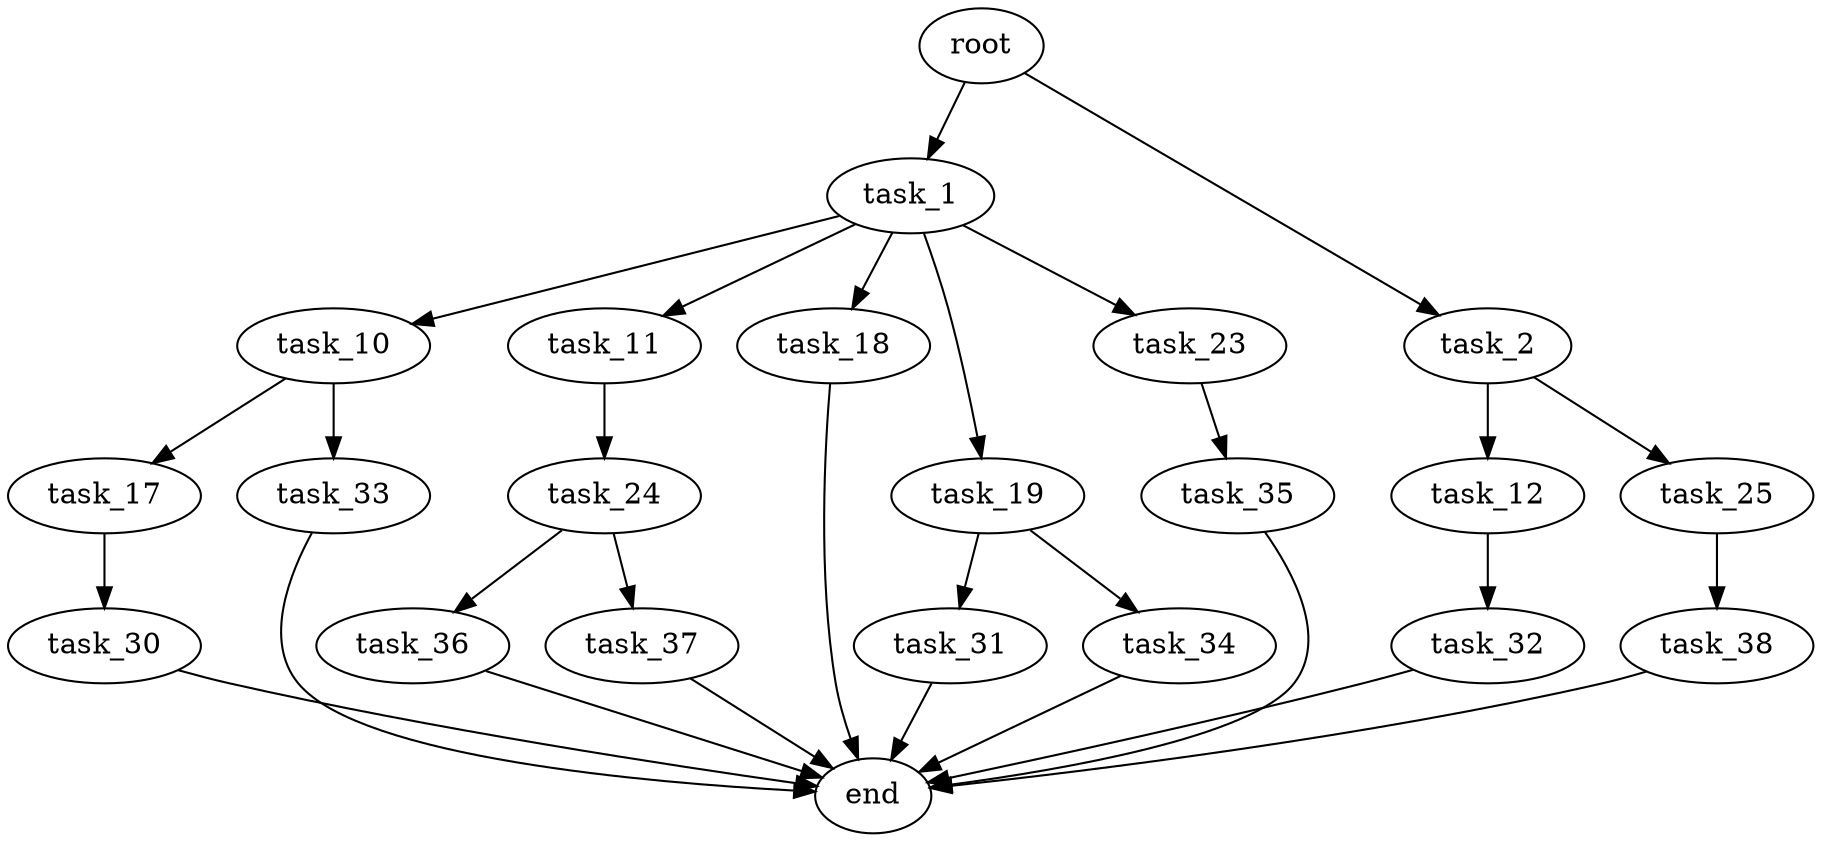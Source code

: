 digraph G {
  root [size="0.000000"];
  task_1 [size="368293445632.000000"];
  task_2 [size="145413036100.000000"];
  task_10 [size="68719476736.000000"];
  task_11 [size="4293585692.000000"];
  task_18 [size="471942237258.000000"];
  task_19 [size="134217728000.000000"];
  task_23 [size="42023032150.000000"];
  task_12 [size="368293445632.000000"];
  task_25 [size="32526162867.000000"];
  task_17 [size="33472155720.000000"];
  task_33 [size="20201385745.000000"];
  task_24 [size="549755813888.000000"];
  task_32 [size="231928233984.000000"];
  task_30 [size="12871893662.000000"];
  end [size="0.000000"];
  task_31 [size="1228994340633.000000"];
  task_34 [size="21989379629.000000"];
  task_35 [size="8589934592.000000"];
  task_36 [size="342825150763.000000"];
  task_37 [size="455502855637.000000"];
  task_38 [size="68719476736.000000"];

  root -> task_1 [size="1.000000"];
  root -> task_2 [size="1.000000"];
  task_1 -> task_10 [size="411041792.000000"];
  task_1 -> task_11 [size="411041792.000000"];
  task_1 -> task_18 [size="411041792.000000"];
  task_1 -> task_19 [size="411041792.000000"];
  task_1 -> task_23 [size="411041792.000000"];
  task_2 -> task_12 [size="209715200.000000"];
  task_2 -> task_25 [size="209715200.000000"];
  task_10 -> task_17 [size="134217728.000000"];
  task_10 -> task_33 [size="134217728.000000"];
  task_11 -> task_24 [size="134217728.000000"];
  task_18 -> end [size="1.000000"];
  task_19 -> task_31 [size="209715200.000000"];
  task_19 -> task_34 [size="209715200.000000"];
  task_23 -> task_35 [size="838860800.000000"];
  task_12 -> task_32 [size="411041792.000000"];
  task_25 -> task_38 [size="33554432.000000"];
  task_17 -> task_30 [size="134217728.000000"];
  task_33 -> end [size="1.000000"];
  task_24 -> task_36 [size="536870912.000000"];
  task_24 -> task_37 [size="536870912.000000"];
  task_32 -> end [size="1.000000"];
  task_30 -> end [size="1.000000"];
  task_31 -> end [size="1.000000"];
  task_34 -> end [size="1.000000"];
  task_35 -> end [size="1.000000"];
  task_36 -> end [size="1.000000"];
  task_37 -> end [size="1.000000"];
  task_38 -> end [size="1.000000"];
}
